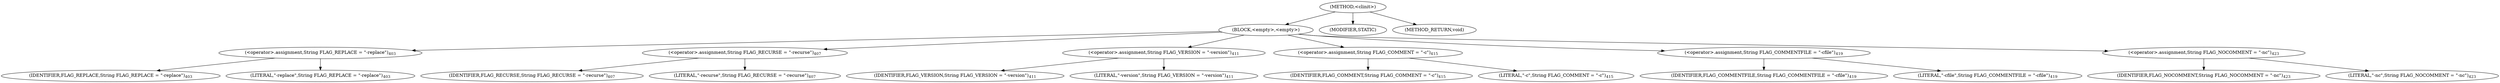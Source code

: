 digraph "&lt;clinit&gt;" {  
"595" [label = <(METHOD,&lt;clinit&gt;)> ]
"596" [label = <(BLOCK,&lt;empty&gt;,&lt;empty&gt;)> ]
"597" [label = <(&lt;operator&gt;.assignment,String FLAG_REPLACE = &quot;-replace&quot;)<SUB>403</SUB>> ]
"598" [label = <(IDENTIFIER,FLAG_REPLACE,String FLAG_REPLACE = &quot;-replace&quot;)<SUB>403</SUB>> ]
"599" [label = <(LITERAL,&quot;-replace&quot;,String FLAG_REPLACE = &quot;-replace&quot;)<SUB>403</SUB>> ]
"600" [label = <(&lt;operator&gt;.assignment,String FLAG_RECURSE = &quot;-recurse&quot;)<SUB>407</SUB>> ]
"601" [label = <(IDENTIFIER,FLAG_RECURSE,String FLAG_RECURSE = &quot;-recurse&quot;)<SUB>407</SUB>> ]
"602" [label = <(LITERAL,&quot;-recurse&quot;,String FLAG_RECURSE = &quot;-recurse&quot;)<SUB>407</SUB>> ]
"603" [label = <(&lt;operator&gt;.assignment,String FLAG_VERSION = &quot;-version&quot;)<SUB>411</SUB>> ]
"604" [label = <(IDENTIFIER,FLAG_VERSION,String FLAG_VERSION = &quot;-version&quot;)<SUB>411</SUB>> ]
"605" [label = <(LITERAL,&quot;-version&quot;,String FLAG_VERSION = &quot;-version&quot;)<SUB>411</SUB>> ]
"606" [label = <(&lt;operator&gt;.assignment,String FLAG_COMMENT = &quot;-c&quot;)<SUB>415</SUB>> ]
"607" [label = <(IDENTIFIER,FLAG_COMMENT,String FLAG_COMMENT = &quot;-c&quot;)<SUB>415</SUB>> ]
"608" [label = <(LITERAL,&quot;-c&quot;,String FLAG_COMMENT = &quot;-c&quot;)<SUB>415</SUB>> ]
"609" [label = <(&lt;operator&gt;.assignment,String FLAG_COMMENTFILE = &quot;-cfile&quot;)<SUB>419</SUB>> ]
"610" [label = <(IDENTIFIER,FLAG_COMMENTFILE,String FLAG_COMMENTFILE = &quot;-cfile&quot;)<SUB>419</SUB>> ]
"611" [label = <(LITERAL,&quot;-cfile&quot;,String FLAG_COMMENTFILE = &quot;-cfile&quot;)<SUB>419</SUB>> ]
"612" [label = <(&lt;operator&gt;.assignment,String FLAG_NOCOMMENT = &quot;-nc&quot;)<SUB>423</SUB>> ]
"613" [label = <(IDENTIFIER,FLAG_NOCOMMENT,String FLAG_NOCOMMENT = &quot;-nc&quot;)<SUB>423</SUB>> ]
"614" [label = <(LITERAL,&quot;-nc&quot;,String FLAG_NOCOMMENT = &quot;-nc&quot;)<SUB>423</SUB>> ]
"615" [label = <(MODIFIER,STATIC)> ]
"616" [label = <(METHOD_RETURN,void)> ]
  "595" -> "596" 
  "595" -> "615" 
  "595" -> "616" 
  "596" -> "597" 
  "596" -> "600" 
  "596" -> "603" 
  "596" -> "606" 
  "596" -> "609" 
  "596" -> "612" 
  "597" -> "598" 
  "597" -> "599" 
  "600" -> "601" 
  "600" -> "602" 
  "603" -> "604" 
  "603" -> "605" 
  "606" -> "607" 
  "606" -> "608" 
  "609" -> "610" 
  "609" -> "611" 
  "612" -> "613" 
  "612" -> "614" 
}
